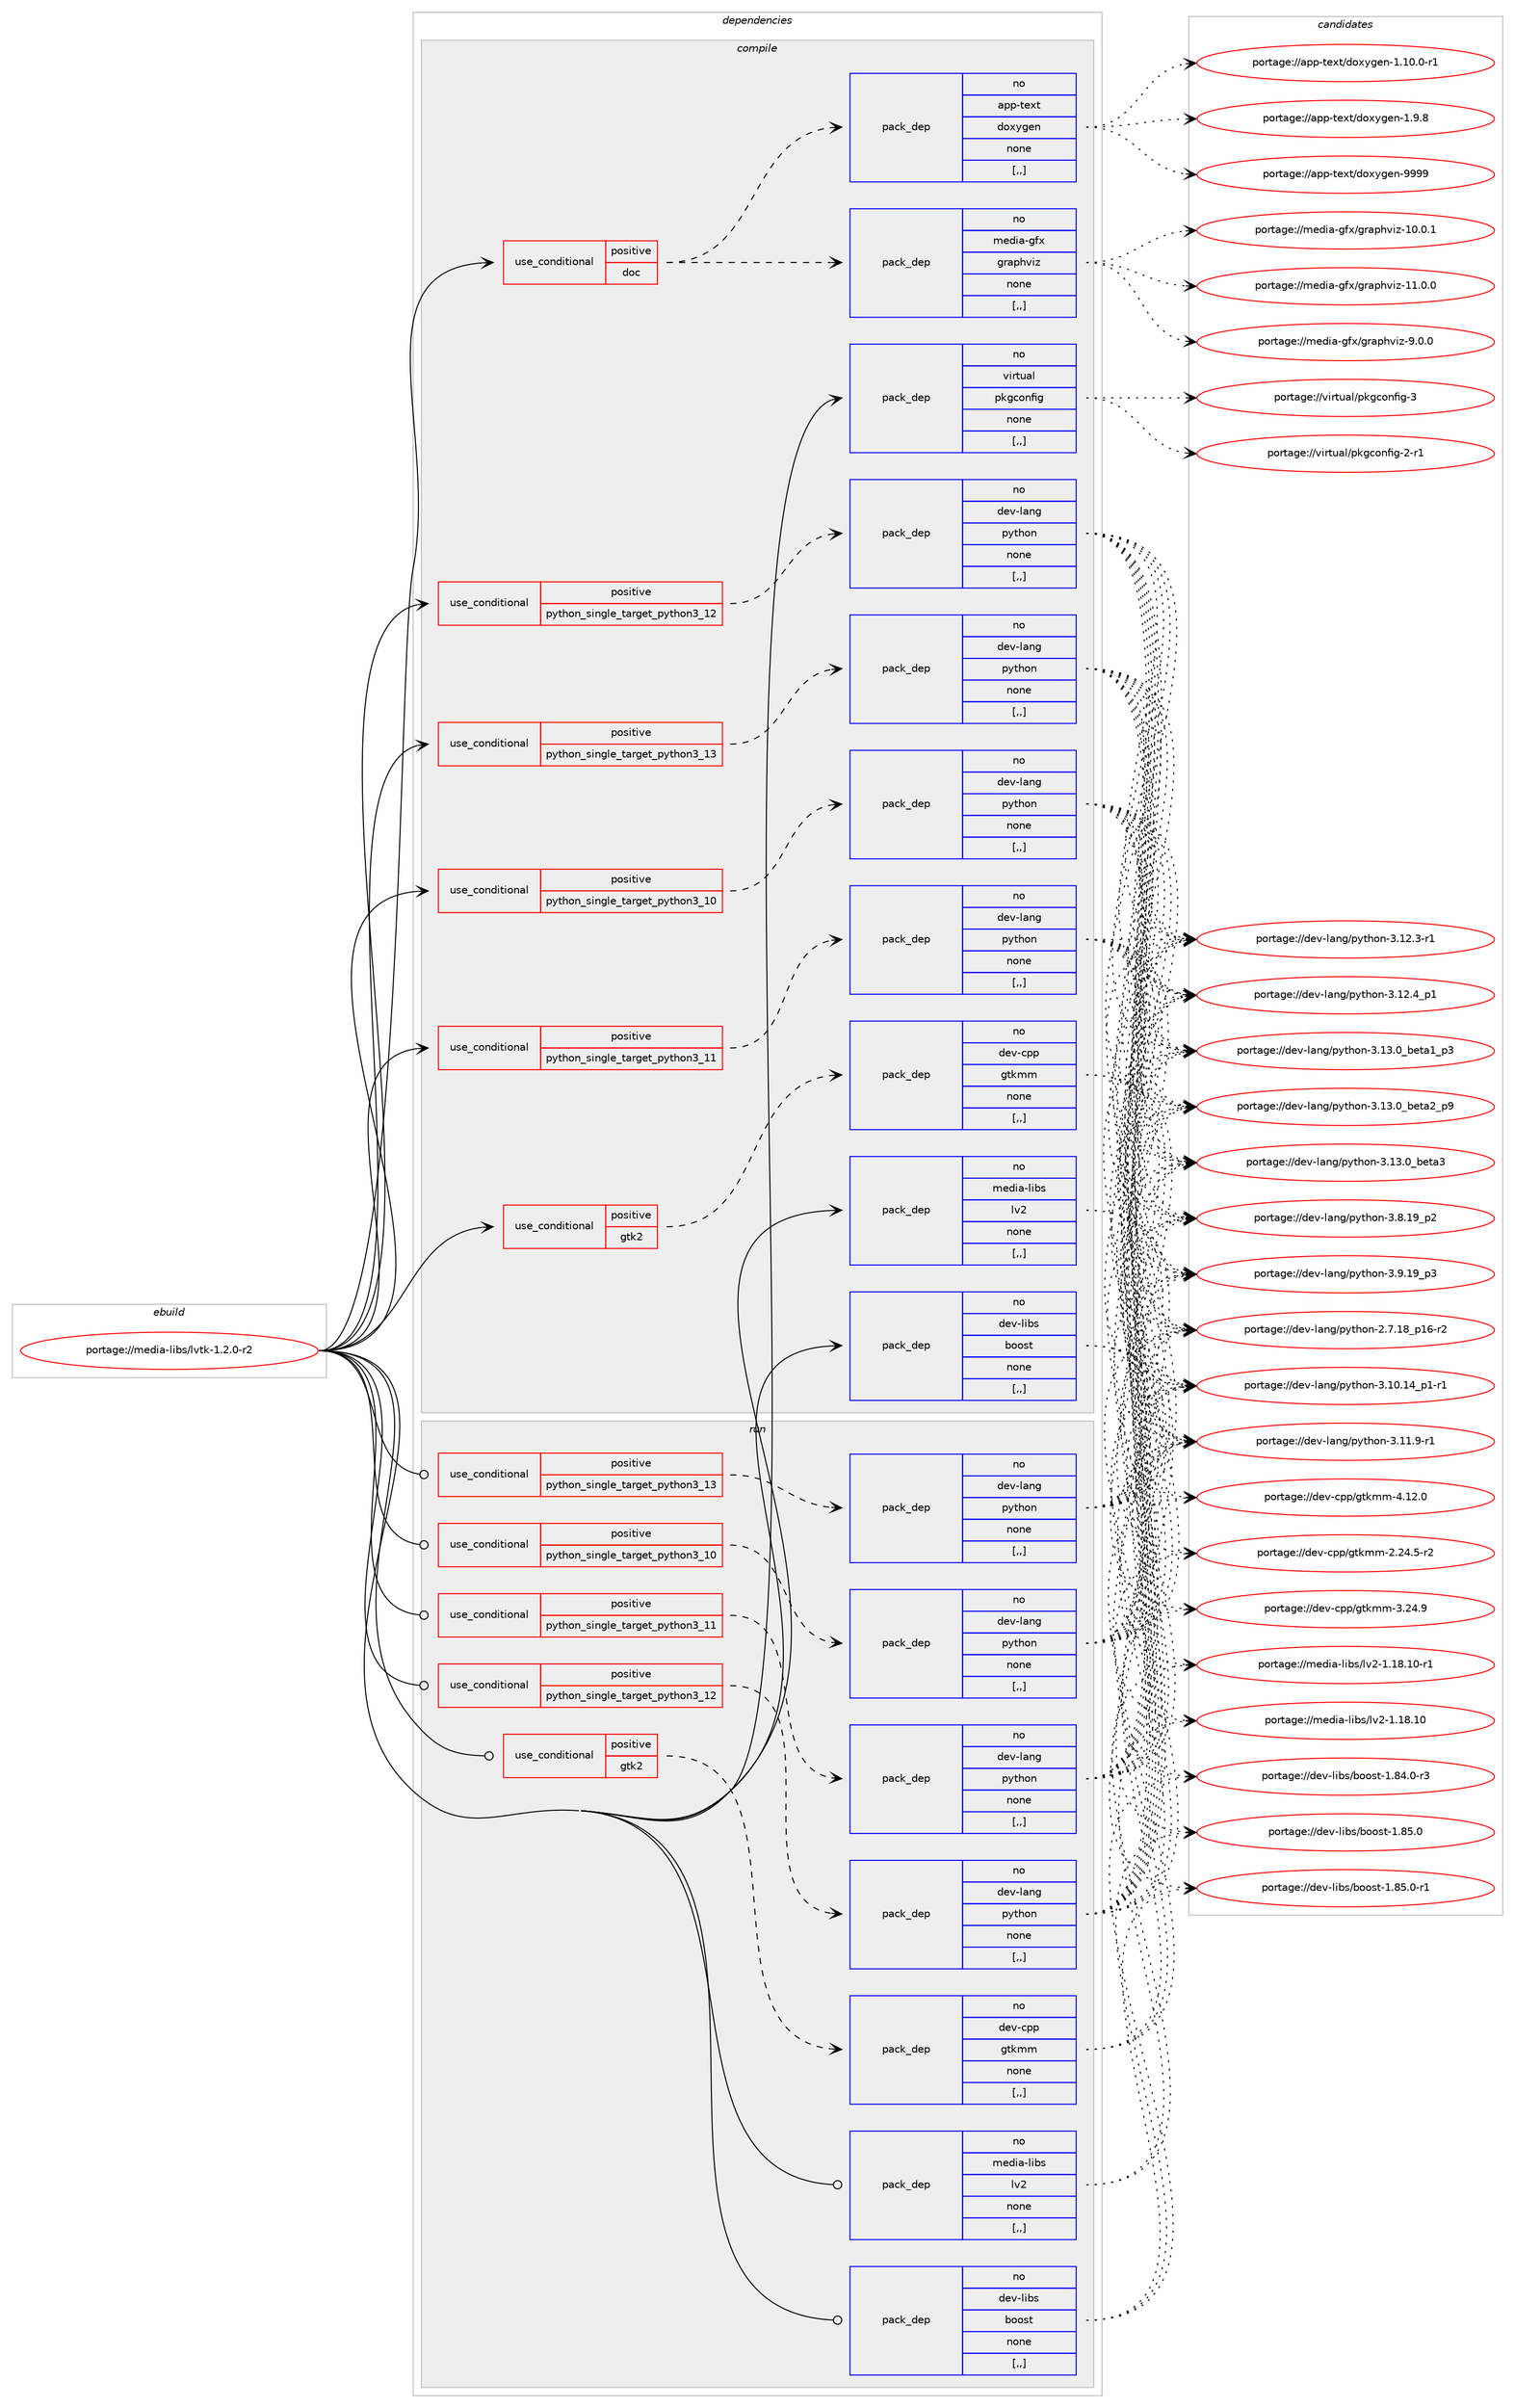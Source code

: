 digraph prolog {

# *************
# Graph options
# *************

newrank=true;
concentrate=true;
compound=true;
graph [rankdir=LR,fontname=Helvetica,fontsize=10,ranksep=1.5];#, ranksep=2.5, nodesep=0.2];
edge  [arrowhead=vee];
node  [fontname=Helvetica,fontsize=10];

# **********
# The ebuild
# **********

subgraph cluster_leftcol {
color=gray;
rank=same;
label=<<i>ebuild</i>>;
id [label="portage://media-libs/lvtk-1.2.0-r2", color=red, width=4, href="../media-libs/lvtk-1.2.0-r2.svg"];
}

# ****************
# The dependencies
# ****************

subgraph cluster_midcol {
color=gray;
label=<<i>dependencies</i>>;
subgraph cluster_compile {
fillcolor="#eeeeee";
style=filled;
label=<<i>compile</i>>;
subgraph cond74721 {
dependency295386 [label=<<TABLE BORDER="0" CELLBORDER="1" CELLSPACING="0" CELLPADDING="4"><TR><TD ROWSPAN="3" CELLPADDING="10">use_conditional</TD></TR><TR><TD>positive</TD></TR><TR><TD>doc</TD></TR></TABLE>>, shape=none, color=red];
subgraph pack218349 {
dependency295387 [label=<<TABLE BORDER="0" CELLBORDER="1" CELLSPACING="0" CELLPADDING="4" WIDTH="220"><TR><TD ROWSPAN="6" CELLPADDING="30">pack_dep</TD></TR><TR><TD WIDTH="110">no</TD></TR><TR><TD>app-text</TD></TR><TR><TD>doxygen</TD></TR><TR><TD>none</TD></TR><TR><TD>[,,]</TD></TR></TABLE>>, shape=none, color=blue];
}
dependency295386:e -> dependency295387:w [weight=20,style="dashed",arrowhead="vee"];
subgraph pack218350 {
dependency295388 [label=<<TABLE BORDER="0" CELLBORDER="1" CELLSPACING="0" CELLPADDING="4" WIDTH="220"><TR><TD ROWSPAN="6" CELLPADDING="30">pack_dep</TD></TR><TR><TD WIDTH="110">no</TD></TR><TR><TD>media-gfx</TD></TR><TR><TD>graphviz</TD></TR><TR><TD>none</TD></TR><TR><TD>[,,]</TD></TR></TABLE>>, shape=none, color=blue];
}
dependency295386:e -> dependency295388:w [weight=20,style="dashed",arrowhead="vee"];
}
id:e -> dependency295386:w [weight=20,style="solid",arrowhead="vee"];
subgraph cond74722 {
dependency295389 [label=<<TABLE BORDER="0" CELLBORDER="1" CELLSPACING="0" CELLPADDING="4"><TR><TD ROWSPAN="3" CELLPADDING="10">use_conditional</TD></TR><TR><TD>positive</TD></TR><TR><TD>gtk2</TD></TR></TABLE>>, shape=none, color=red];
subgraph pack218351 {
dependency295390 [label=<<TABLE BORDER="0" CELLBORDER="1" CELLSPACING="0" CELLPADDING="4" WIDTH="220"><TR><TD ROWSPAN="6" CELLPADDING="30">pack_dep</TD></TR><TR><TD WIDTH="110">no</TD></TR><TR><TD>dev-cpp</TD></TR><TR><TD>gtkmm</TD></TR><TR><TD>none</TD></TR><TR><TD>[,,]</TD></TR></TABLE>>, shape=none, color=blue];
}
dependency295389:e -> dependency295390:w [weight=20,style="dashed",arrowhead="vee"];
}
id:e -> dependency295389:w [weight=20,style="solid",arrowhead="vee"];
subgraph cond74723 {
dependency295391 [label=<<TABLE BORDER="0" CELLBORDER="1" CELLSPACING="0" CELLPADDING="4"><TR><TD ROWSPAN="3" CELLPADDING="10">use_conditional</TD></TR><TR><TD>positive</TD></TR><TR><TD>python_single_target_python3_10</TD></TR></TABLE>>, shape=none, color=red];
subgraph pack218352 {
dependency295392 [label=<<TABLE BORDER="0" CELLBORDER="1" CELLSPACING="0" CELLPADDING="4" WIDTH="220"><TR><TD ROWSPAN="6" CELLPADDING="30">pack_dep</TD></TR><TR><TD WIDTH="110">no</TD></TR><TR><TD>dev-lang</TD></TR><TR><TD>python</TD></TR><TR><TD>none</TD></TR><TR><TD>[,,]</TD></TR></TABLE>>, shape=none, color=blue];
}
dependency295391:e -> dependency295392:w [weight=20,style="dashed",arrowhead="vee"];
}
id:e -> dependency295391:w [weight=20,style="solid",arrowhead="vee"];
subgraph cond74724 {
dependency295393 [label=<<TABLE BORDER="0" CELLBORDER="1" CELLSPACING="0" CELLPADDING="4"><TR><TD ROWSPAN="3" CELLPADDING="10">use_conditional</TD></TR><TR><TD>positive</TD></TR><TR><TD>python_single_target_python3_11</TD></TR></TABLE>>, shape=none, color=red];
subgraph pack218353 {
dependency295394 [label=<<TABLE BORDER="0" CELLBORDER="1" CELLSPACING="0" CELLPADDING="4" WIDTH="220"><TR><TD ROWSPAN="6" CELLPADDING="30">pack_dep</TD></TR><TR><TD WIDTH="110">no</TD></TR><TR><TD>dev-lang</TD></TR><TR><TD>python</TD></TR><TR><TD>none</TD></TR><TR><TD>[,,]</TD></TR></TABLE>>, shape=none, color=blue];
}
dependency295393:e -> dependency295394:w [weight=20,style="dashed",arrowhead="vee"];
}
id:e -> dependency295393:w [weight=20,style="solid",arrowhead="vee"];
subgraph cond74725 {
dependency295395 [label=<<TABLE BORDER="0" CELLBORDER="1" CELLSPACING="0" CELLPADDING="4"><TR><TD ROWSPAN="3" CELLPADDING="10">use_conditional</TD></TR><TR><TD>positive</TD></TR><TR><TD>python_single_target_python3_12</TD></TR></TABLE>>, shape=none, color=red];
subgraph pack218354 {
dependency295396 [label=<<TABLE BORDER="0" CELLBORDER="1" CELLSPACING="0" CELLPADDING="4" WIDTH="220"><TR><TD ROWSPAN="6" CELLPADDING="30">pack_dep</TD></TR><TR><TD WIDTH="110">no</TD></TR><TR><TD>dev-lang</TD></TR><TR><TD>python</TD></TR><TR><TD>none</TD></TR><TR><TD>[,,]</TD></TR></TABLE>>, shape=none, color=blue];
}
dependency295395:e -> dependency295396:w [weight=20,style="dashed",arrowhead="vee"];
}
id:e -> dependency295395:w [weight=20,style="solid",arrowhead="vee"];
subgraph cond74726 {
dependency295397 [label=<<TABLE BORDER="0" CELLBORDER="1" CELLSPACING="0" CELLPADDING="4"><TR><TD ROWSPAN="3" CELLPADDING="10">use_conditional</TD></TR><TR><TD>positive</TD></TR><TR><TD>python_single_target_python3_13</TD></TR></TABLE>>, shape=none, color=red];
subgraph pack218355 {
dependency295398 [label=<<TABLE BORDER="0" CELLBORDER="1" CELLSPACING="0" CELLPADDING="4" WIDTH="220"><TR><TD ROWSPAN="6" CELLPADDING="30">pack_dep</TD></TR><TR><TD WIDTH="110">no</TD></TR><TR><TD>dev-lang</TD></TR><TR><TD>python</TD></TR><TR><TD>none</TD></TR><TR><TD>[,,]</TD></TR></TABLE>>, shape=none, color=blue];
}
dependency295397:e -> dependency295398:w [weight=20,style="dashed",arrowhead="vee"];
}
id:e -> dependency295397:w [weight=20,style="solid",arrowhead="vee"];
subgraph pack218356 {
dependency295399 [label=<<TABLE BORDER="0" CELLBORDER="1" CELLSPACING="0" CELLPADDING="4" WIDTH="220"><TR><TD ROWSPAN="6" CELLPADDING="30">pack_dep</TD></TR><TR><TD WIDTH="110">no</TD></TR><TR><TD>dev-libs</TD></TR><TR><TD>boost</TD></TR><TR><TD>none</TD></TR><TR><TD>[,,]</TD></TR></TABLE>>, shape=none, color=blue];
}
id:e -> dependency295399:w [weight=20,style="solid",arrowhead="vee"];
subgraph pack218357 {
dependency295400 [label=<<TABLE BORDER="0" CELLBORDER="1" CELLSPACING="0" CELLPADDING="4" WIDTH="220"><TR><TD ROWSPAN="6" CELLPADDING="30">pack_dep</TD></TR><TR><TD WIDTH="110">no</TD></TR><TR><TD>media-libs</TD></TR><TR><TD>lv2</TD></TR><TR><TD>none</TD></TR><TR><TD>[,,]</TD></TR></TABLE>>, shape=none, color=blue];
}
id:e -> dependency295400:w [weight=20,style="solid",arrowhead="vee"];
subgraph pack218358 {
dependency295401 [label=<<TABLE BORDER="0" CELLBORDER="1" CELLSPACING="0" CELLPADDING="4" WIDTH="220"><TR><TD ROWSPAN="6" CELLPADDING="30">pack_dep</TD></TR><TR><TD WIDTH="110">no</TD></TR><TR><TD>virtual</TD></TR><TR><TD>pkgconfig</TD></TR><TR><TD>none</TD></TR><TR><TD>[,,]</TD></TR></TABLE>>, shape=none, color=blue];
}
id:e -> dependency295401:w [weight=20,style="solid",arrowhead="vee"];
}
subgraph cluster_compileandrun {
fillcolor="#eeeeee";
style=filled;
label=<<i>compile and run</i>>;
}
subgraph cluster_run {
fillcolor="#eeeeee";
style=filled;
label=<<i>run</i>>;
subgraph cond74727 {
dependency295402 [label=<<TABLE BORDER="0" CELLBORDER="1" CELLSPACING="0" CELLPADDING="4"><TR><TD ROWSPAN="3" CELLPADDING="10">use_conditional</TD></TR><TR><TD>positive</TD></TR><TR><TD>gtk2</TD></TR></TABLE>>, shape=none, color=red];
subgraph pack218359 {
dependency295403 [label=<<TABLE BORDER="0" CELLBORDER="1" CELLSPACING="0" CELLPADDING="4" WIDTH="220"><TR><TD ROWSPAN="6" CELLPADDING="30">pack_dep</TD></TR><TR><TD WIDTH="110">no</TD></TR><TR><TD>dev-cpp</TD></TR><TR><TD>gtkmm</TD></TR><TR><TD>none</TD></TR><TR><TD>[,,]</TD></TR></TABLE>>, shape=none, color=blue];
}
dependency295402:e -> dependency295403:w [weight=20,style="dashed",arrowhead="vee"];
}
id:e -> dependency295402:w [weight=20,style="solid",arrowhead="odot"];
subgraph cond74728 {
dependency295404 [label=<<TABLE BORDER="0" CELLBORDER="1" CELLSPACING="0" CELLPADDING="4"><TR><TD ROWSPAN="3" CELLPADDING="10">use_conditional</TD></TR><TR><TD>positive</TD></TR><TR><TD>python_single_target_python3_10</TD></TR></TABLE>>, shape=none, color=red];
subgraph pack218360 {
dependency295405 [label=<<TABLE BORDER="0" CELLBORDER="1" CELLSPACING="0" CELLPADDING="4" WIDTH="220"><TR><TD ROWSPAN="6" CELLPADDING="30">pack_dep</TD></TR><TR><TD WIDTH="110">no</TD></TR><TR><TD>dev-lang</TD></TR><TR><TD>python</TD></TR><TR><TD>none</TD></TR><TR><TD>[,,]</TD></TR></TABLE>>, shape=none, color=blue];
}
dependency295404:e -> dependency295405:w [weight=20,style="dashed",arrowhead="vee"];
}
id:e -> dependency295404:w [weight=20,style="solid",arrowhead="odot"];
subgraph cond74729 {
dependency295406 [label=<<TABLE BORDER="0" CELLBORDER="1" CELLSPACING="0" CELLPADDING="4"><TR><TD ROWSPAN="3" CELLPADDING="10">use_conditional</TD></TR><TR><TD>positive</TD></TR><TR><TD>python_single_target_python3_11</TD></TR></TABLE>>, shape=none, color=red];
subgraph pack218361 {
dependency295407 [label=<<TABLE BORDER="0" CELLBORDER="1" CELLSPACING="0" CELLPADDING="4" WIDTH="220"><TR><TD ROWSPAN="6" CELLPADDING="30">pack_dep</TD></TR><TR><TD WIDTH="110">no</TD></TR><TR><TD>dev-lang</TD></TR><TR><TD>python</TD></TR><TR><TD>none</TD></TR><TR><TD>[,,]</TD></TR></TABLE>>, shape=none, color=blue];
}
dependency295406:e -> dependency295407:w [weight=20,style="dashed",arrowhead="vee"];
}
id:e -> dependency295406:w [weight=20,style="solid",arrowhead="odot"];
subgraph cond74730 {
dependency295408 [label=<<TABLE BORDER="0" CELLBORDER="1" CELLSPACING="0" CELLPADDING="4"><TR><TD ROWSPAN="3" CELLPADDING="10">use_conditional</TD></TR><TR><TD>positive</TD></TR><TR><TD>python_single_target_python3_12</TD></TR></TABLE>>, shape=none, color=red];
subgraph pack218362 {
dependency295409 [label=<<TABLE BORDER="0" CELLBORDER="1" CELLSPACING="0" CELLPADDING="4" WIDTH="220"><TR><TD ROWSPAN="6" CELLPADDING="30">pack_dep</TD></TR><TR><TD WIDTH="110">no</TD></TR><TR><TD>dev-lang</TD></TR><TR><TD>python</TD></TR><TR><TD>none</TD></TR><TR><TD>[,,]</TD></TR></TABLE>>, shape=none, color=blue];
}
dependency295408:e -> dependency295409:w [weight=20,style="dashed",arrowhead="vee"];
}
id:e -> dependency295408:w [weight=20,style="solid",arrowhead="odot"];
subgraph cond74731 {
dependency295410 [label=<<TABLE BORDER="0" CELLBORDER="1" CELLSPACING="0" CELLPADDING="4"><TR><TD ROWSPAN="3" CELLPADDING="10">use_conditional</TD></TR><TR><TD>positive</TD></TR><TR><TD>python_single_target_python3_13</TD></TR></TABLE>>, shape=none, color=red];
subgraph pack218363 {
dependency295411 [label=<<TABLE BORDER="0" CELLBORDER="1" CELLSPACING="0" CELLPADDING="4" WIDTH="220"><TR><TD ROWSPAN="6" CELLPADDING="30">pack_dep</TD></TR><TR><TD WIDTH="110">no</TD></TR><TR><TD>dev-lang</TD></TR><TR><TD>python</TD></TR><TR><TD>none</TD></TR><TR><TD>[,,]</TD></TR></TABLE>>, shape=none, color=blue];
}
dependency295410:e -> dependency295411:w [weight=20,style="dashed",arrowhead="vee"];
}
id:e -> dependency295410:w [weight=20,style="solid",arrowhead="odot"];
subgraph pack218364 {
dependency295412 [label=<<TABLE BORDER="0" CELLBORDER="1" CELLSPACING="0" CELLPADDING="4" WIDTH="220"><TR><TD ROWSPAN="6" CELLPADDING="30">pack_dep</TD></TR><TR><TD WIDTH="110">no</TD></TR><TR><TD>dev-libs</TD></TR><TR><TD>boost</TD></TR><TR><TD>none</TD></TR><TR><TD>[,,]</TD></TR></TABLE>>, shape=none, color=blue];
}
id:e -> dependency295412:w [weight=20,style="solid",arrowhead="odot"];
subgraph pack218365 {
dependency295413 [label=<<TABLE BORDER="0" CELLBORDER="1" CELLSPACING="0" CELLPADDING="4" WIDTH="220"><TR><TD ROWSPAN="6" CELLPADDING="30">pack_dep</TD></TR><TR><TD WIDTH="110">no</TD></TR><TR><TD>media-libs</TD></TR><TR><TD>lv2</TD></TR><TR><TD>none</TD></TR><TR><TD>[,,]</TD></TR></TABLE>>, shape=none, color=blue];
}
id:e -> dependency295413:w [weight=20,style="solid",arrowhead="odot"];
}
}

# **************
# The candidates
# **************

subgraph cluster_choices {
rank=same;
color=gray;
label=<<i>candidates</i>>;

subgraph choice218349 {
color=black;
nodesep=1;
choice971121124511610112011647100111120121103101110454946494846484511449 [label="portage://app-text/doxygen-1.10.0-r1", color=red, width=4,href="../app-text/doxygen-1.10.0-r1.svg"];
choice971121124511610112011647100111120121103101110454946574656 [label="portage://app-text/doxygen-1.9.8", color=red, width=4,href="../app-text/doxygen-1.9.8.svg"];
choice9711211245116101120116471001111201211031011104557575757 [label="portage://app-text/doxygen-9999", color=red, width=4,href="../app-text/doxygen-9999.svg"];
dependency295387:e -> choice971121124511610112011647100111120121103101110454946494846484511449:w [style=dotted,weight="100"];
dependency295387:e -> choice971121124511610112011647100111120121103101110454946574656:w [style=dotted,weight="100"];
dependency295387:e -> choice9711211245116101120116471001111201211031011104557575757:w [style=dotted,weight="100"];
}
subgraph choice218350 {
color=black;
nodesep=1;
choice1091011001059745103102120471031149711210411810512245494846484649 [label="portage://media-gfx/graphviz-10.0.1", color=red, width=4,href="../media-gfx/graphviz-10.0.1.svg"];
choice1091011001059745103102120471031149711210411810512245494946484648 [label="portage://media-gfx/graphviz-11.0.0", color=red, width=4,href="../media-gfx/graphviz-11.0.0.svg"];
choice10910110010597451031021204710311497112104118105122455746484648 [label="portage://media-gfx/graphviz-9.0.0", color=red, width=4,href="../media-gfx/graphviz-9.0.0.svg"];
dependency295388:e -> choice1091011001059745103102120471031149711210411810512245494846484649:w [style=dotted,weight="100"];
dependency295388:e -> choice1091011001059745103102120471031149711210411810512245494946484648:w [style=dotted,weight="100"];
dependency295388:e -> choice10910110010597451031021204710311497112104118105122455746484648:w [style=dotted,weight="100"];
}
subgraph choice218351 {
color=black;
nodesep=1;
choice100101118459911211247103116107109109455046505246534511450 [label="portage://dev-cpp/gtkmm-2.24.5-r2", color=red, width=4,href="../dev-cpp/gtkmm-2.24.5-r2.svg"];
choice10010111845991121124710311610710910945514650524657 [label="portage://dev-cpp/gtkmm-3.24.9", color=red, width=4,href="../dev-cpp/gtkmm-3.24.9.svg"];
choice10010111845991121124710311610710910945524649504648 [label="portage://dev-cpp/gtkmm-4.12.0", color=red, width=4,href="../dev-cpp/gtkmm-4.12.0.svg"];
dependency295390:e -> choice100101118459911211247103116107109109455046505246534511450:w [style=dotted,weight="100"];
dependency295390:e -> choice10010111845991121124710311610710910945514650524657:w [style=dotted,weight="100"];
dependency295390:e -> choice10010111845991121124710311610710910945524649504648:w [style=dotted,weight="100"];
}
subgraph choice218352 {
color=black;
nodesep=1;
choice100101118451089711010347112121116104111110455046554649569511249544511450 [label="portage://dev-lang/python-2.7.18_p16-r2", color=red, width=4,href="../dev-lang/python-2.7.18_p16-r2.svg"];
choice100101118451089711010347112121116104111110455146494846495295112494511449 [label="portage://dev-lang/python-3.10.14_p1-r1", color=red, width=4,href="../dev-lang/python-3.10.14_p1-r1.svg"];
choice100101118451089711010347112121116104111110455146494946574511449 [label="portage://dev-lang/python-3.11.9-r1", color=red, width=4,href="../dev-lang/python-3.11.9-r1.svg"];
choice100101118451089711010347112121116104111110455146495046514511449 [label="portage://dev-lang/python-3.12.3-r1", color=red, width=4,href="../dev-lang/python-3.12.3-r1.svg"];
choice100101118451089711010347112121116104111110455146495046529511249 [label="portage://dev-lang/python-3.12.4_p1", color=red, width=4,href="../dev-lang/python-3.12.4_p1.svg"];
choice10010111845108971101034711212111610411111045514649514648959810111697499511251 [label="portage://dev-lang/python-3.13.0_beta1_p3", color=red, width=4,href="../dev-lang/python-3.13.0_beta1_p3.svg"];
choice10010111845108971101034711212111610411111045514649514648959810111697509511257 [label="portage://dev-lang/python-3.13.0_beta2_p9", color=red, width=4,href="../dev-lang/python-3.13.0_beta2_p9.svg"];
choice1001011184510897110103471121211161041111104551464951464895981011169751 [label="portage://dev-lang/python-3.13.0_beta3", color=red, width=4,href="../dev-lang/python-3.13.0_beta3.svg"];
choice100101118451089711010347112121116104111110455146564649579511250 [label="portage://dev-lang/python-3.8.19_p2", color=red, width=4,href="../dev-lang/python-3.8.19_p2.svg"];
choice100101118451089711010347112121116104111110455146574649579511251 [label="portage://dev-lang/python-3.9.19_p3", color=red, width=4,href="../dev-lang/python-3.9.19_p3.svg"];
dependency295392:e -> choice100101118451089711010347112121116104111110455046554649569511249544511450:w [style=dotted,weight="100"];
dependency295392:e -> choice100101118451089711010347112121116104111110455146494846495295112494511449:w [style=dotted,weight="100"];
dependency295392:e -> choice100101118451089711010347112121116104111110455146494946574511449:w [style=dotted,weight="100"];
dependency295392:e -> choice100101118451089711010347112121116104111110455146495046514511449:w [style=dotted,weight="100"];
dependency295392:e -> choice100101118451089711010347112121116104111110455146495046529511249:w [style=dotted,weight="100"];
dependency295392:e -> choice10010111845108971101034711212111610411111045514649514648959810111697499511251:w [style=dotted,weight="100"];
dependency295392:e -> choice10010111845108971101034711212111610411111045514649514648959810111697509511257:w [style=dotted,weight="100"];
dependency295392:e -> choice1001011184510897110103471121211161041111104551464951464895981011169751:w [style=dotted,weight="100"];
dependency295392:e -> choice100101118451089711010347112121116104111110455146564649579511250:w [style=dotted,weight="100"];
dependency295392:e -> choice100101118451089711010347112121116104111110455146574649579511251:w [style=dotted,weight="100"];
}
subgraph choice218353 {
color=black;
nodesep=1;
choice100101118451089711010347112121116104111110455046554649569511249544511450 [label="portage://dev-lang/python-2.7.18_p16-r2", color=red, width=4,href="../dev-lang/python-2.7.18_p16-r2.svg"];
choice100101118451089711010347112121116104111110455146494846495295112494511449 [label="portage://dev-lang/python-3.10.14_p1-r1", color=red, width=4,href="../dev-lang/python-3.10.14_p1-r1.svg"];
choice100101118451089711010347112121116104111110455146494946574511449 [label="portage://dev-lang/python-3.11.9-r1", color=red, width=4,href="../dev-lang/python-3.11.9-r1.svg"];
choice100101118451089711010347112121116104111110455146495046514511449 [label="portage://dev-lang/python-3.12.3-r1", color=red, width=4,href="../dev-lang/python-3.12.3-r1.svg"];
choice100101118451089711010347112121116104111110455146495046529511249 [label="portage://dev-lang/python-3.12.4_p1", color=red, width=4,href="../dev-lang/python-3.12.4_p1.svg"];
choice10010111845108971101034711212111610411111045514649514648959810111697499511251 [label="portage://dev-lang/python-3.13.0_beta1_p3", color=red, width=4,href="../dev-lang/python-3.13.0_beta1_p3.svg"];
choice10010111845108971101034711212111610411111045514649514648959810111697509511257 [label="portage://dev-lang/python-3.13.0_beta2_p9", color=red, width=4,href="../dev-lang/python-3.13.0_beta2_p9.svg"];
choice1001011184510897110103471121211161041111104551464951464895981011169751 [label="portage://dev-lang/python-3.13.0_beta3", color=red, width=4,href="../dev-lang/python-3.13.0_beta3.svg"];
choice100101118451089711010347112121116104111110455146564649579511250 [label="portage://dev-lang/python-3.8.19_p2", color=red, width=4,href="../dev-lang/python-3.8.19_p2.svg"];
choice100101118451089711010347112121116104111110455146574649579511251 [label="portage://dev-lang/python-3.9.19_p3", color=red, width=4,href="../dev-lang/python-3.9.19_p3.svg"];
dependency295394:e -> choice100101118451089711010347112121116104111110455046554649569511249544511450:w [style=dotted,weight="100"];
dependency295394:e -> choice100101118451089711010347112121116104111110455146494846495295112494511449:w [style=dotted,weight="100"];
dependency295394:e -> choice100101118451089711010347112121116104111110455146494946574511449:w [style=dotted,weight="100"];
dependency295394:e -> choice100101118451089711010347112121116104111110455146495046514511449:w [style=dotted,weight="100"];
dependency295394:e -> choice100101118451089711010347112121116104111110455146495046529511249:w [style=dotted,weight="100"];
dependency295394:e -> choice10010111845108971101034711212111610411111045514649514648959810111697499511251:w [style=dotted,weight="100"];
dependency295394:e -> choice10010111845108971101034711212111610411111045514649514648959810111697509511257:w [style=dotted,weight="100"];
dependency295394:e -> choice1001011184510897110103471121211161041111104551464951464895981011169751:w [style=dotted,weight="100"];
dependency295394:e -> choice100101118451089711010347112121116104111110455146564649579511250:w [style=dotted,weight="100"];
dependency295394:e -> choice100101118451089711010347112121116104111110455146574649579511251:w [style=dotted,weight="100"];
}
subgraph choice218354 {
color=black;
nodesep=1;
choice100101118451089711010347112121116104111110455046554649569511249544511450 [label="portage://dev-lang/python-2.7.18_p16-r2", color=red, width=4,href="../dev-lang/python-2.7.18_p16-r2.svg"];
choice100101118451089711010347112121116104111110455146494846495295112494511449 [label="portage://dev-lang/python-3.10.14_p1-r1", color=red, width=4,href="../dev-lang/python-3.10.14_p1-r1.svg"];
choice100101118451089711010347112121116104111110455146494946574511449 [label="portage://dev-lang/python-3.11.9-r1", color=red, width=4,href="../dev-lang/python-3.11.9-r1.svg"];
choice100101118451089711010347112121116104111110455146495046514511449 [label="portage://dev-lang/python-3.12.3-r1", color=red, width=4,href="../dev-lang/python-3.12.3-r1.svg"];
choice100101118451089711010347112121116104111110455146495046529511249 [label="portage://dev-lang/python-3.12.4_p1", color=red, width=4,href="../dev-lang/python-3.12.4_p1.svg"];
choice10010111845108971101034711212111610411111045514649514648959810111697499511251 [label="portage://dev-lang/python-3.13.0_beta1_p3", color=red, width=4,href="../dev-lang/python-3.13.0_beta1_p3.svg"];
choice10010111845108971101034711212111610411111045514649514648959810111697509511257 [label="portage://dev-lang/python-3.13.0_beta2_p9", color=red, width=4,href="../dev-lang/python-3.13.0_beta2_p9.svg"];
choice1001011184510897110103471121211161041111104551464951464895981011169751 [label="portage://dev-lang/python-3.13.0_beta3", color=red, width=4,href="../dev-lang/python-3.13.0_beta3.svg"];
choice100101118451089711010347112121116104111110455146564649579511250 [label="portage://dev-lang/python-3.8.19_p2", color=red, width=4,href="../dev-lang/python-3.8.19_p2.svg"];
choice100101118451089711010347112121116104111110455146574649579511251 [label="portage://dev-lang/python-3.9.19_p3", color=red, width=4,href="../dev-lang/python-3.9.19_p3.svg"];
dependency295396:e -> choice100101118451089711010347112121116104111110455046554649569511249544511450:w [style=dotted,weight="100"];
dependency295396:e -> choice100101118451089711010347112121116104111110455146494846495295112494511449:w [style=dotted,weight="100"];
dependency295396:e -> choice100101118451089711010347112121116104111110455146494946574511449:w [style=dotted,weight="100"];
dependency295396:e -> choice100101118451089711010347112121116104111110455146495046514511449:w [style=dotted,weight="100"];
dependency295396:e -> choice100101118451089711010347112121116104111110455146495046529511249:w [style=dotted,weight="100"];
dependency295396:e -> choice10010111845108971101034711212111610411111045514649514648959810111697499511251:w [style=dotted,weight="100"];
dependency295396:e -> choice10010111845108971101034711212111610411111045514649514648959810111697509511257:w [style=dotted,weight="100"];
dependency295396:e -> choice1001011184510897110103471121211161041111104551464951464895981011169751:w [style=dotted,weight="100"];
dependency295396:e -> choice100101118451089711010347112121116104111110455146564649579511250:w [style=dotted,weight="100"];
dependency295396:e -> choice100101118451089711010347112121116104111110455146574649579511251:w [style=dotted,weight="100"];
}
subgraph choice218355 {
color=black;
nodesep=1;
choice100101118451089711010347112121116104111110455046554649569511249544511450 [label="portage://dev-lang/python-2.7.18_p16-r2", color=red, width=4,href="../dev-lang/python-2.7.18_p16-r2.svg"];
choice100101118451089711010347112121116104111110455146494846495295112494511449 [label="portage://dev-lang/python-3.10.14_p1-r1", color=red, width=4,href="../dev-lang/python-3.10.14_p1-r1.svg"];
choice100101118451089711010347112121116104111110455146494946574511449 [label="portage://dev-lang/python-3.11.9-r1", color=red, width=4,href="../dev-lang/python-3.11.9-r1.svg"];
choice100101118451089711010347112121116104111110455146495046514511449 [label="portage://dev-lang/python-3.12.3-r1", color=red, width=4,href="../dev-lang/python-3.12.3-r1.svg"];
choice100101118451089711010347112121116104111110455146495046529511249 [label="portage://dev-lang/python-3.12.4_p1", color=red, width=4,href="../dev-lang/python-3.12.4_p1.svg"];
choice10010111845108971101034711212111610411111045514649514648959810111697499511251 [label="portage://dev-lang/python-3.13.0_beta1_p3", color=red, width=4,href="../dev-lang/python-3.13.0_beta1_p3.svg"];
choice10010111845108971101034711212111610411111045514649514648959810111697509511257 [label="portage://dev-lang/python-3.13.0_beta2_p9", color=red, width=4,href="../dev-lang/python-3.13.0_beta2_p9.svg"];
choice1001011184510897110103471121211161041111104551464951464895981011169751 [label="portage://dev-lang/python-3.13.0_beta3", color=red, width=4,href="../dev-lang/python-3.13.0_beta3.svg"];
choice100101118451089711010347112121116104111110455146564649579511250 [label="portage://dev-lang/python-3.8.19_p2", color=red, width=4,href="../dev-lang/python-3.8.19_p2.svg"];
choice100101118451089711010347112121116104111110455146574649579511251 [label="portage://dev-lang/python-3.9.19_p3", color=red, width=4,href="../dev-lang/python-3.9.19_p3.svg"];
dependency295398:e -> choice100101118451089711010347112121116104111110455046554649569511249544511450:w [style=dotted,weight="100"];
dependency295398:e -> choice100101118451089711010347112121116104111110455146494846495295112494511449:w [style=dotted,weight="100"];
dependency295398:e -> choice100101118451089711010347112121116104111110455146494946574511449:w [style=dotted,weight="100"];
dependency295398:e -> choice100101118451089711010347112121116104111110455146495046514511449:w [style=dotted,weight="100"];
dependency295398:e -> choice100101118451089711010347112121116104111110455146495046529511249:w [style=dotted,weight="100"];
dependency295398:e -> choice10010111845108971101034711212111610411111045514649514648959810111697499511251:w [style=dotted,weight="100"];
dependency295398:e -> choice10010111845108971101034711212111610411111045514649514648959810111697509511257:w [style=dotted,weight="100"];
dependency295398:e -> choice1001011184510897110103471121211161041111104551464951464895981011169751:w [style=dotted,weight="100"];
dependency295398:e -> choice100101118451089711010347112121116104111110455146564649579511250:w [style=dotted,weight="100"];
dependency295398:e -> choice100101118451089711010347112121116104111110455146574649579511251:w [style=dotted,weight="100"];
}
subgraph choice218356 {
color=black;
nodesep=1;
choice10010111845108105981154798111111115116454946565246484511451 [label="portage://dev-libs/boost-1.84.0-r3", color=red, width=4,href="../dev-libs/boost-1.84.0-r3.svg"];
choice1001011184510810598115479811111111511645494656534648 [label="portage://dev-libs/boost-1.85.0", color=red, width=4,href="../dev-libs/boost-1.85.0.svg"];
choice10010111845108105981154798111111115116454946565346484511449 [label="portage://dev-libs/boost-1.85.0-r1", color=red, width=4,href="../dev-libs/boost-1.85.0-r1.svg"];
dependency295399:e -> choice10010111845108105981154798111111115116454946565246484511451:w [style=dotted,weight="100"];
dependency295399:e -> choice1001011184510810598115479811111111511645494656534648:w [style=dotted,weight="100"];
dependency295399:e -> choice10010111845108105981154798111111115116454946565346484511449:w [style=dotted,weight="100"];
}
subgraph choice218357 {
color=black;
nodesep=1;
choice10910110010597451081059811547108118504549464956464948 [label="portage://media-libs/lv2-1.18.10", color=red, width=4,href="../media-libs/lv2-1.18.10.svg"];
choice109101100105974510810598115471081185045494649564649484511449 [label="portage://media-libs/lv2-1.18.10-r1", color=red, width=4,href="../media-libs/lv2-1.18.10-r1.svg"];
dependency295400:e -> choice10910110010597451081059811547108118504549464956464948:w [style=dotted,weight="100"];
dependency295400:e -> choice109101100105974510810598115471081185045494649564649484511449:w [style=dotted,weight="100"];
}
subgraph choice218358 {
color=black;
nodesep=1;
choice11810511411611797108471121071039911111010210510345504511449 [label="portage://virtual/pkgconfig-2-r1", color=red, width=4,href="../virtual/pkgconfig-2-r1.svg"];
choice1181051141161179710847112107103991111101021051034551 [label="portage://virtual/pkgconfig-3", color=red, width=4,href="../virtual/pkgconfig-3.svg"];
dependency295401:e -> choice11810511411611797108471121071039911111010210510345504511449:w [style=dotted,weight="100"];
dependency295401:e -> choice1181051141161179710847112107103991111101021051034551:w [style=dotted,weight="100"];
}
subgraph choice218359 {
color=black;
nodesep=1;
choice100101118459911211247103116107109109455046505246534511450 [label="portage://dev-cpp/gtkmm-2.24.5-r2", color=red, width=4,href="../dev-cpp/gtkmm-2.24.5-r2.svg"];
choice10010111845991121124710311610710910945514650524657 [label="portage://dev-cpp/gtkmm-3.24.9", color=red, width=4,href="../dev-cpp/gtkmm-3.24.9.svg"];
choice10010111845991121124710311610710910945524649504648 [label="portage://dev-cpp/gtkmm-4.12.0", color=red, width=4,href="../dev-cpp/gtkmm-4.12.0.svg"];
dependency295403:e -> choice100101118459911211247103116107109109455046505246534511450:w [style=dotted,weight="100"];
dependency295403:e -> choice10010111845991121124710311610710910945514650524657:w [style=dotted,weight="100"];
dependency295403:e -> choice10010111845991121124710311610710910945524649504648:w [style=dotted,weight="100"];
}
subgraph choice218360 {
color=black;
nodesep=1;
choice100101118451089711010347112121116104111110455046554649569511249544511450 [label="portage://dev-lang/python-2.7.18_p16-r2", color=red, width=4,href="../dev-lang/python-2.7.18_p16-r2.svg"];
choice100101118451089711010347112121116104111110455146494846495295112494511449 [label="portage://dev-lang/python-3.10.14_p1-r1", color=red, width=4,href="../dev-lang/python-3.10.14_p1-r1.svg"];
choice100101118451089711010347112121116104111110455146494946574511449 [label="portage://dev-lang/python-3.11.9-r1", color=red, width=4,href="../dev-lang/python-3.11.9-r1.svg"];
choice100101118451089711010347112121116104111110455146495046514511449 [label="portage://dev-lang/python-3.12.3-r1", color=red, width=4,href="../dev-lang/python-3.12.3-r1.svg"];
choice100101118451089711010347112121116104111110455146495046529511249 [label="portage://dev-lang/python-3.12.4_p1", color=red, width=4,href="../dev-lang/python-3.12.4_p1.svg"];
choice10010111845108971101034711212111610411111045514649514648959810111697499511251 [label="portage://dev-lang/python-3.13.0_beta1_p3", color=red, width=4,href="../dev-lang/python-3.13.0_beta1_p3.svg"];
choice10010111845108971101034711212111610411111045514649514648959810111697509511257 [label="portage://dev-lang/python-3.13.0_beta2_p9", color=red, width=4,href="../dev-lang/python-3.13.0_beta2_p9.svg"];
choice1001011184510897110103471121211161041111104551464951464895981011169751 [label="portage://dev-lang/python-3.13.0_beta3", color=red, width=4,href="../dev-lang/python-3.13.0_beta3.svg"];
choice100101118451089711010347112121116104111110455146564649579511250 [label="portage://dev-lang/python-3.8.19_p2", color=red, width=4,href="../dev-lang/python-3.8.19_p2.svg"];
choice100101118451089711010347112121116104111110455146574649579511251 [label="portage://dev-lang/python-3.9.19_p3", color=red, width=4,href="../dev-lang/python-3.9.19_p3.svg"];
dependency295405:e -> choice100101118451089711010347112121116104111110455046554649569511249544511450:w [style=dotted,weight="100"];
dependency295405:e -> choice100101118451089711010347112121116104111110455146494846495295112494511449:w [style=dotted,weight="100"];
dependency295405:e -> choice100101118451089711010347112121116104111110455146494946574511449:w [style=dotted,weight="100"];
dependency295405:e -> choice100101118451089711010347112121116104111110455146495046514511449:w [style=dotted,weight="100"];
dependency295405:e -> choice100101118451089711010347112121116104111110455146495046529511249:w [style=dotted,weight="100"];
dependency295405:e -> choice10010111845108971101034711212111610411111045514649514648959810111697499511251:w [style=dotted,weight="100"];
dependency295405:e -> choice10010111845108971101034711212111610411111045514649514648959810111697509511257:w [style=dotted,weight="100"];
dependency295405:e -> choice1001011184510897110103471121211161041111104551464951464895981011169751:w [style=dotted,weight="100"];
dependency295405:e -> choice100101118451089711010347112121116104111110455146564649579511250:w [style=dotted,weight="100"];
dependency295405:e -> choice100101118451089711010347112121116104111110455146574649579511251:w [style=dotted,weight="100"];
}
subgraph choice218361 {
color=black;
nodesep=1;
choice100101118451089711010347112121116104111110455046554649569511249544511450 [label="portage://dev-lang/python-2.7.18_p16-r2", color=red, width=4,href="../dev-lang/python-2.7.18_p16-r2.svg"];
choice100101118451089711010347112121116104111110455146494846495295112494511449 [label="portage://dev-lang/python-3.10.14_p1-r1", color=red, width=4,href="../dev-lang/python-3.10.14_p1-r1.svg"];
choice100101118451089711010347112121116104111110455146494946574511449 [label="portage://dev-lang/python-3.11.9-r1", color=red, width=4,href="../dev-lang/python-3.11.9-r1.svg"];
choice100101118451089711010347112121116104111110455146495046514511449 [label="portage://dev-lang/python-3.12.3-r1", color=red, width=4,href="../dev-lang/python-3.12.3-r1.svg"];
choice100101118451089711010347112121116104111110455146495046529511249 [label="portage://dev-lang/python-3.12.4_p1", color=red, width=4,href="../dev-lang/python-3.12.4_p1.svg"];
choice10010111845108971101034711212111610411111045514649514648959810111697499511251 [label="portage://dev-lang/python-3.13.0_beta1_p3", color=red, width=4,href="../dev-lang/python-3.13.0_beta1_p3.svg"];
choice10010111845108971101034711212111610411111045514649514648959810111697509511257 [label="portage://dev-lang/python-3.13.0_beta2_p9", color=red, width=4,href="../dev-lang/python-3.13.0_beta2_p9.svg"];
choice1001011184510897110103471121211161041111104551464951464895981011169751 [label="portage://dev-lang/python-3.13.0_beta3", color=red, width=4,href="../dev-lang/python-3.13.0_beta3.svg"];
choice100101118451089711010347112121116104111110455146564649579511250 [label="portage://dev-lang/python-3.8.19_p2", color=red, width=4,href="../dev-lang/python-3.8.19_p2.svg"];
choice100101118451089711010347112121116104111110455146574649579511251 [label="portage://dev-lang/python-3.9.19_p3", color=red, width=4,href="../dev-lang/python-3.9.19_p3.svg"];
dependency295407:e -> choice100101118451089711010347112121116104111110455046554649569511249544511450:w [style=dotted,weight="100"];
dependency295407:e -> choice100101118451089711010347112121116104111110455146494846495295112494511449:w [style=dotted,weight="100"];
dependency295407:e -> choice100101118451089711010347112121116104111110455146494946574511449:w [style=dotted,weight="100"];
dependency295407:e -> choice100101118451089711010347112121116104111110455146495046514511449:w [style=dotted,weight="100"];
dependency295407:e -> choice100101118451089711010347112121116104111110455146495046529511249:w [style=dotted,weight="100"];
dependency295407:e -> choice10010111845108971101034711212111610411111045514649514648959810111697499511251:w [style=dotted,weight="100"];
dependency295407:e -> choice10010111845108971101034711212111610411111045514649514648959810111697509511257:w [style=dotted,weight="100"];
dependency295407:e -> choice1001011184510897110103471121211161041111104551464951464895981011169751:w [style=dotted,weight="100"];
dependency295407:e -> choice100101118451089711010347112121116104111110455146564649579511250:w [style=dotted,weight="100"];
dependency295407:e -> choice100101118451089711010347112121116104111110455146574649579511251:w [style=dotted,weight="100"];
}
subgraph choice218362 {
color=black;
nodesep=1;
choice100101118451089711010347112121116104111110455046554649569511249544511450 [label="portage://dev-lang/python-2.7.18_p16-r2", color=red, width=4,href="../dev-lang/python-2.7.18_p16-r2.svg"];
choice100101118451089711010347112121116104111110455146494846495295112494511449 [label="portage://dev-lang/python-3.10.14_p1-r1", color=red, width=4,href="../dev-lang/python-3.10.14_p1-r1.svg"];
choice100101118451089711010347112121116104111110455146494946574511449 [label="portage://dev-lang/python-3.11.9-r1", color=red, width=4,href="../dev-lang/python-3.11.9-r1.svg"];
choice100101118451089711010347112121116104111110455146495046514511449 [label="portage://dev-lang/python-3.12.3-r1", color=red, width=4,href="../dev-lang/python-3.12.3-r1.svg"];
choice100101118451089711010347112121116104111110455146495046529511249 [label="portage://dev-lang/python-3.12.4_p1", color=red, width=4,href="../dev-lang/python-3.12.4_p1.svg"];
choice10010111845108971101034711212111610411111045514649514648959810111697499511251 [label="portage://dev-lang/python-3.13.0_beta1_p3", color=red, width=4,href="../dev-lang/python-3.13.0_beta1_p3.svg"];
choice10010111845108971101034711212111610411111045514649514648959810111697509511257 [label="portage://dev-lang/python-3.13.0_beta2_p9", color=red, width=4,href="../dev-lang/python-3.13.0_beta2_p9.svg"];
choice1001011184510897110103471121211161041111104551464951464895981011169751 [label="portage://dev-lang/python-3.13.0_beta3", color=red, width=4,href="../dev-lang/python-3.13.0_beta3.svg"];
choice100101118451089711010347112121116104111110455146564649579511250 [label="portage://dev-lang/python-3.8.19_p2", color=red, width=4,href="../dev-lang/python-3.8.19_p2.svg"];
choice100101118451089711010347112121116104111110455146574649579511251 [label="portage://dev-lang/python-3.9.19_p3", color=red, width=4,href="../dev-lang/python-3.9.19_p3.svg"];
dependency295409:e -> choice100101118451089711010347112121116104111110455046554649569511249544511450:w [style=dotted,weight="100"];
dependency295409:e -> choice100101118451089711010347112121116104111110455146494846495295112494511449:w [style=dotted,weight="100"];
dependency295409:e -> choice100101118451089711010347112121116104111110455146494946574511449:w [style=dotted,weight="100"];
dependency295409:e -> choice100101118451089711010347112121116104111110455146495046514511449:w [style=dotted,weight="100"];
dependency295409:e -> choice100101118451089711010347112121116104111110455146495046529511249:w [style=dotted,weight="100"];
dependency295409:e -> choice10010111845108971101034711212111610411111045514649514648959810111697499511251:w [style=dotted,weight="100"];
dependency295409:e -> choice10010111845108971101034711212111610411111045514649514648959810111697509511257:w [style=dotted,weight="100"];
dependency295409:e -> choice1001011184510897110103471121211161041111104551464951464895981011169751:w [style=dotted,weight="100"];
dependency295409:e -> choice100101118451089711010347112121116104111110455146564649579511250:w [style=dotted,weight="100"];
dependency295409:e -> choice100101118451089711010347112121116104111110455146574649579511251:w [style=dotted,weight="100"];
}
subgraph choice218363 {
color=black;
nodesep=1;
choice100101118451089711010347112121116104111110455046554649569511249544511450 [label="portage://dev-lang/python-2.7.18_p16-r2", color=red, width=4,href="../dev-lang/python-2.7.18_p16-r2.svg"];
choice100101118451089711010347112121116104111110455146494846495295112494511449 [label="portage://dev-lang/python-3.10.14_p1-r1", color=red, width=4,href="../dev-lang/python-3.10.14_p1-r1.svg"];
choice100101118451089711010347112121116104111110455146494946574511449 [label="portage://dev-lang/python-3.11.9-r1", color=red, width=4,href="../dev-lang/python-3.11.9-r1.svg"];
choice100101118451089711010347112121116104111110455146495046514511449 [label="portage://dev-lang/python-3.12.3-r1", color=red, width=4,href="../dev-lang/python-3.12.3-r1.svg"];
choice100101118451089711010347112121116104111110455146495046529511249 [label="portage://dev-lang/python-3.12.4_p1", color=red, width=4,href="../dev-lang/python-3.12.4_p1.svg"];
choice10010111845108971101034711212111610411111045514649514648959810111697499511251 [label="portage://dev-lang/python-3.13.0_beta1_p3", color=red, width=4,href="../dev-lang/python-3.13.0_beta1_p3.svg"];
choice10010111845108971101034711212111610411111045514649514648959810111697509511257 [label="portage://dev-lang/python-3.13.0_beta2_p9", color=red, width=4,href="../dev-lang/python-3.13.0_beta2_p9.svg"];
choice1001011184510897110103471121211161041111104551464951464895981011169751 [label="portage://dev-lang/python-3.13.0_beta3", color=red, width=4,href="../dev-lang/python-3.13.0_beta3.svg"];
choice100101118451089711010347112121116104111110455146564649579511250 [label="portage://dev-lang/python-3.8.19_p2", color=red, width=4,href="../dev-lang/python-3.8.19_p2.svg"];
choice100101118451089711010347112121116104111110455146574649579511251 [label="portage://dev-lang/python-3.9.19_p3", color=red, width=4,href="../dev-lang/python-3.9.19_p3.svg"];
dependency295411:e -> choice100101118451089711010347112121116104111110455046554649569511249544511450:w [style=dotted,weight="100"];
dependency295411:e -> choice100101118451089711010347112121116104111110455146494846495295112494511449:w [style=dotted,weight="100"];
dependency295411:e -> choice100101118451089711010347112121116104111110455146494946574511449:w [style=dotted,weight="100"];
dependency295411:e -> choice100101118451089711010347112121116104111110455146495046514511449:w [style=dotted,weight="100"];
dependency295411:e -> choice100101118451089711010347112121116104111110455146495046529511249:w [style=dotted,weight="100"];
dependency295411:e -> choice10010111845108971101034711212111610411111045514649514648959810111697499511251:w [style=dotted,weight="100"];
dependency295411:e -> choice10010111845108971101034711212111610411111045514649514648959810111697509511257:w [style=dotted,weight="100"];
dependency295411:e -> choice1001011184510897110103471121211161041111104551464951464895981011169751:w [style=dotted,weight="100"];
dependency295411:e -> choice100101118451089711010347112121116104111110455146564649579511250:w [style=dotted,weight="100"];
dependency295411:e -> choice100101118451089711010347112121116104111110455146574649579511251:w [style=dotted,weight="100"];
}
subgraph choice218364 {
color=black;
nodesep=1;
choice10010111845108105981154798111111115116454946565246484511451 [label="portage://dev-libs/boost-1.84.0-r3", color=red, width=4,href="../dev-libs/boost-1.84.0-r3.svg"];
choice1001011184510810598115479811111111511645494656534648 [label="portage://dev-libs/boost-1.85.0", color=red, width=4,href="../dev-libs/boost-1.85.0.svg"];
choice10010111845108105981154798111111115116454946565346484511449 [label="portage://dev-libs/boost-1.85.0-r1", color=red, width=4,href="../dev-libs/boost-1.85.0-r1.svg"];
dependency295412:e -> choice10010111845108105981154798111111115116454946565246484511451:w [style=dotted,weight="100"];
dependency295412:e -> choice1001011184510810598115479811111111511645494656534648:w [style=dotted,weight="100"];
dependency295412:e -> choice10010111845108105981154798111111115116454946565346484511449:w [style=dotted,weight="100"];
}
subgraph choice218365 {
color=black;
nodesep=1;
choice10910110010597451081059811547108118504549464956464948 [label="portage://media-libs/lv2-1.18.10", color=red, width=4,href="../media-libs/lv2-1.18.10.svg"];
choice109101100105974510810598115471081185045494649564649484511449 [label="portage://media-libs/lv2-1.18.10-r1", color=red, width=4,href="../media-libs/lv2-1.18.10-r1.svg"];
dependency295413:e -> choice10910110010597451081059811547108118504549464956464948:w [style=dotted,weight="100"];
dependency295413:e -> choice109101100105974510810598115471081185045494649564649484511449:w [style=dotted,weight="100"];
}
}

}
